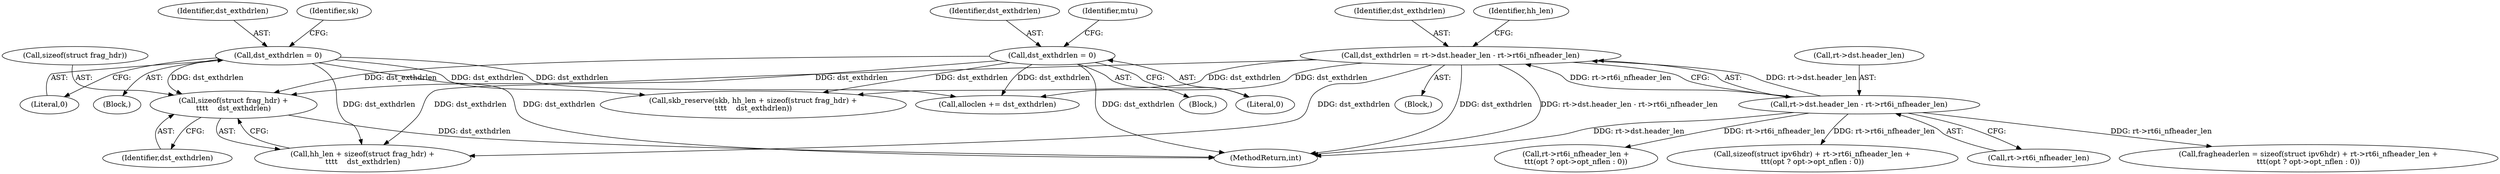digraph "0_linux_2811ebac2521ceac84f2bdae402455baa6a7fb47@API" {
"1000996" [label="(Call,sizeof(struct frag_hdr) +\n\t\t\t\t    dst_exthdrlen)"];
"1001122" [label="(Call,dst_exthdrlen = 0)"];
"1000518" [label="(Call,dst_exthdrlen = rt->dst.header_len - rt->rt6i_nfheader_len)"];
"1000520" [label="(Call,rt->dst.header_len - rt->rt6i_nfheader_len)"];
"1000563" [label="(Call,dst_exthdrlen = 0)"];
"1000520" [label="(Call,rt->dst.header_len - rt->rt6i_nfheader_len)"];
"1000992" [label="(Call,skb_reserve(skb, hh_len + sizeof(struct frag_hdr) +\n\t\t\t\t    dst_exthdrlen))"];
"1000526" [label="(Call,rt->rt6i_nfheader_len)"];
"1000564" [label="(Identifier,dst_exthdrlen)"];
"1001122" [label="(Call,dst_exthdrlen = 0)"];
"1000777" [label="(Block,)"];
"1000584" [label="(Call,rt->rt6i_nfheader_len +\n\t\t\t(opt ? opt->opt_nflen : 0))"];
"1001341" [label="(MethodReturn,int)"];
"1000581" [label="(Call,sizeof(struct ipv6hdr) + rt->rt6i_nfheader_len +\n\t\t\t(opt ? opt->opt_nflen : 0))"];
"1000881" [label="(Call,alloclen += dst_exthdrlen)"];
"1000565" [label="(Literal,0)"];
"1000521" [label="(Call,rt->dst.header_len)"];
"1000567" [label="(Identifier,mtu)"];
"1001123" [label="(Identifier,dst_exthdrlen)"];
"1000999" [label="(Identifier,dst_exthdrlen)"];
"1000997" [label="(Call,sizeof(struct frag_hdr))"];
"1000994" [label="(Call,hh_len + sizeof(struct frag_hdr) +\n\t\t\t\t    dst_exthdrlen)"];
"1000579" [label="(Call,fragheaderlen = sizeof(struct ipv6hdr) + rt->rt6i_nfheader_len +\n\t\t\t(opt ? opt->opt_nflen : 0))"];
"1000519" [label="(Identifier,dst_exthdrlen)"];
"1000518" [label="(Call,dst_exthdrlen = rt->dst.header_len - rt->rt6i_nfheader_len)"];
"1000530" [label="(Block,)"];
"1001128" [label="(Identifier,sk)"];
"1000996" [label="(Call,sizeof(struct frag_hdr) +\n\t\t\t\t    dst_exthdrlen)"];
"1000572" [label="(Identifier,hh_len)"];
"1000563" [label="(Call,dst_exthdrlen = 0)"];
"1000181" [label="(Block,)"];
"1001124" [label="(Literal,0)"];
"1000996" -> "1000994"  [label="AST: "];
"1000996" -> "1000999"  [label="CFG: "];
"1000997" -> "1000996"  [label="AST: "];
"1000999" -> "1000996"  [label="AST: "];
"1000994" -> "1000996"  [label="CFG: "];
"1000996" -> "1001341"  [label="DDG: dst_exthdrlen"];
"1001122" -> "1000996"  [label="DDG: dst_exthdrlen"];
"1000518" -> "1000996"  [label="DDG: dst_exthdrlen"];
"1000563" -> "1000996"  [label="DDG: dst_exthdrlen"];
"1001122" -> "1000777"  [label="AST: "];
"1001122" -> "1001124"  [label="CFG: "];
"1001123" -> "1001122"  [label="AST: "];
"1001124" -> "1001122"  [label="AST: "];
"1001128" -> "1001122"  [label="CFG: "];
"1001122" -> "1001341"  [label="DDG: dst_exthdrlen"];
"1001122" -> "1000881"  [label="DDG: dst_exthdrlen"];
"1001122" -> "1000992"  [label="DDG: dst_exthdrlen"];
"1001122" -> "1000994"  [label="DDG: dst_exthdrlen"];
"1000518" -> "1000181"  [label="AST: "];
"1000518" -> "1000520"  [label="CFG: "];
"1000519" -> "1000518"  [label="AST: "];
"1000520" -> "1000518"  [label="AST: "];
"1000572" -> "1000518"  [label="CFG: "];
"1000518" -> "1001341"  [label="DDG: rt->dst.header_len - rt->rt6i_nfheader_len"];
"1000518" -> "1001341"  [label="DDG: dst_exthdrlen"];
"1000520" -> "1000518"  [label="DDG: rt->dst.header_len"];
"1000520" -> "1000518"  [label="DDG: rt->rt6i_nfheader_len"];
"1000518" -> "1000881"  [label="DDG: dst_exthdrlen"];
"1000518" -> "1000992"  [label="DDG: dst_exthdrlen"];
"1000518" -> "1000994"  [label="DDG: dst_exthdrlen"];
"1000520" -> "1000526"  [label="CFG: "];
"1000521" -> "1000520"  [label="AST: "];
"1000526" -> "1000520"  [label="AST: "];
"1000520" -> "1001341"  [label="DDG: rt->dst.header_len"];
"1000520" -> "1000579"  [label="DDG: rt->rt6i_nfheader_len"];
"1000520" -> "1000581"  [label="DDG: rt->rt6i_nfheader_len"];
"1000520" -> "1000584"  [label="DDG: rt->rt6i_nfheader_len"];
"1000563" -> "1000530"  [label="AST: "];
"1000563" -> "1000565"  [label="CFG: "];
"1000564" -> "1000563"  [label="AST: "];
"1000565" -> "1000563"  [label="AST: "];
"1000567" -> "1000563"  [label="CFG: "];
"1000563" -> "1001341"  [label="DDG: dst_exthdrlen"];
"1000563" -> "1000881"  [label="DDG: dst_exthdrlen"];
"1000563" -> "1000992"  [label="DDG: dst_exthdrlen"];
"1000563" -> "1000994"  [label="DDG: dst_exthdrlen"];
}
